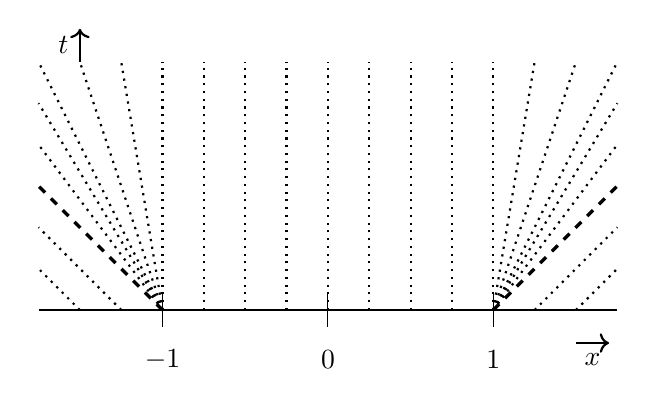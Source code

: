 \usetikzlibrary{arrows}
\begin{tikzpicture}[scale=2.1,pile/.style={thick, ->, >=stealth', shorten <=2pt, shorten >=2pt}]

	% Axes
	\draw [-] (-1.75,0) -- (1.75,0);
	\draw[] plot coordinates{ (-1,0.1) (-1,-0.1) };	
	\draw[] plot coordinates{ (0,0.1) (0,-0.1) };	
	\draw[] plot coordinates{ (1,0.1) (1,-0.1) };	
	\draw (-1,-0.3) node { $-1$ };
	\draw (0,-0.3) node { $0$ };
	\draw (1,-0.3) node { $1$ };
	\draw [->,thick] (1.5,-0.2) -- (1.7,-0.2);	
	\draw [->,thick] (-1.5,1.5) -- (-1.5,1.7);		
	\draw (1.6,-0.3) node { $x$ };
	\draw (-1.6,1.6) node { $t$ };
	
	% Straight
	\draw [dotted,thick] (-1,0) -- (-1,1.5);
	\draw [dotted,thick] (-0.75,0) -- (-0.75,1.5);
	\draw [dotted,thick] (-0.5,0) -- (-0.5,1.5);
	\draw [dotted,thick] (-0.25,0) -- (-0.25,1.5);
	\draw [dotted,thick] (0,0) -- (0,1.5);
	\draw [dotted,thick] (0.25,0) -- (0.25,1.5);
	\draw [dotted,thick] (0.5,0) -- (0.5,1.5);	
	\draw [dotted,thick] (0.75,0) -- (0.75,1.5);	
	\draw [dotted,thick] (1,0) -- (1,1.5);


	% Slopes left
	\draw [dotted,thick] (-1.5,0) -- (-1.75,0.25);
	\draw [dotted,thick] (-1.25,0) -- (-1.75,0.50);
	\draw [dashed, very thick] (-1,0) -- (-1.75,0.75);
	\draw [dotted,thick] (-1,0) -- (-1.75,1);
	\draw [dotted,thick] (-1,0) -- (-1.75,1.25);
	\draw [dotted,thick] (-1,0) -- (-1.75,1.50);
	\draw [dotted,thick] (-1,0) -- (-1.50,1.50);
	\draw [dotted,thick] (-1,0) -- (-1.25,1.50);
				
	% Slopes right
	\draw [dotted,thick] (1.5,0) -- (1.75,0.25);
	\draw [dotted,thick] (1.25,0) -- (1.75,0.50);
	\draw [dashed,very thick] (1,0) -- (1.75,0.75);
	\draw [dotted,thick] (1,0) -- (1.75,1);
	\draw [dotted,thick] (1,0) -- (1.75,1.25);
	\draw [dotted,thick] (1,0) -- (1.75,1.50);
	\draw [dotted,thick] (1,0) -- (1.50,1.50);
	\draw [dotted,thick] (1,0) -- (1.25,1.50);			
													
\end{tikzpicture}
